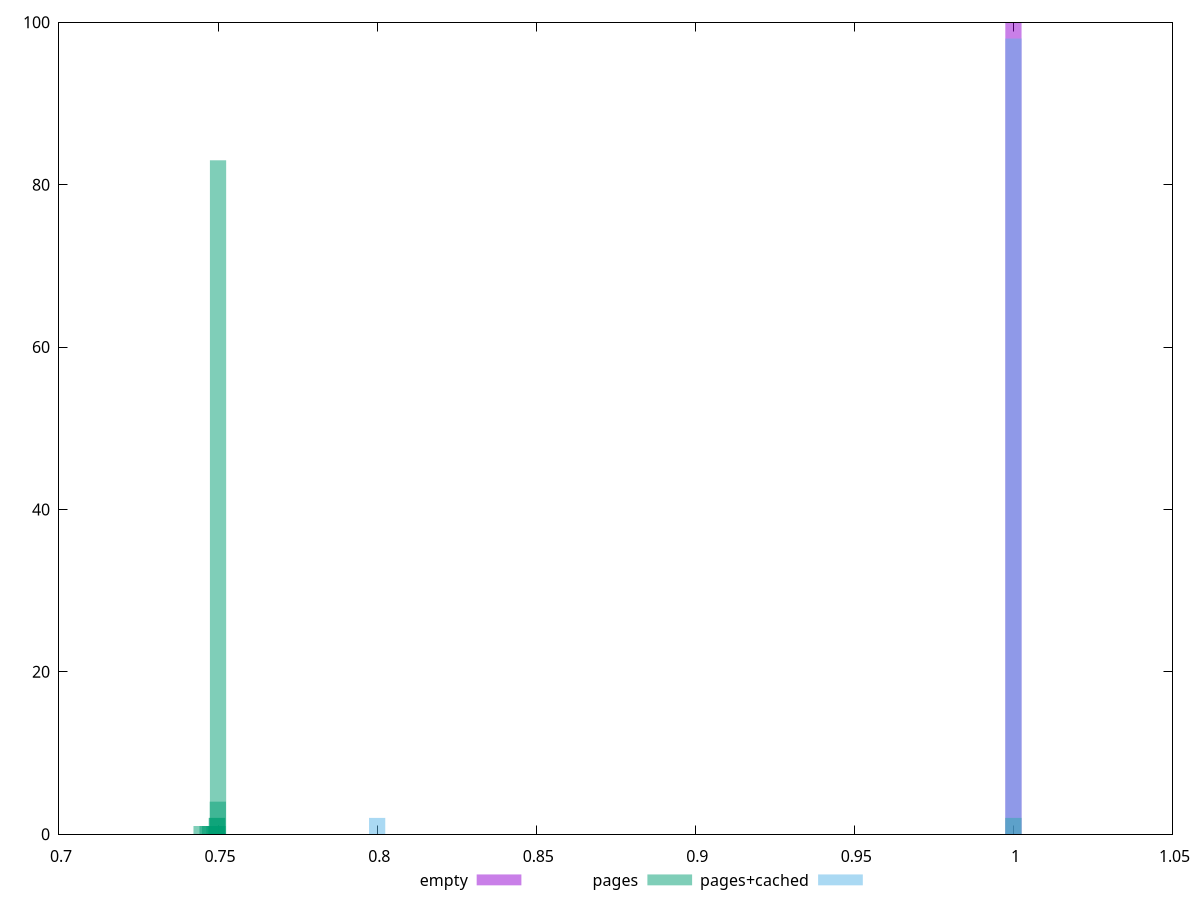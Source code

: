$_empty <<EOF
1 100
EOF
$_pages <<EOF
0.9999846871838578 2
0.749585728859758 2
0.7499885153878934 83
0.7475046651310591 1
0.74884728689151 1
0.7466990920747886 1
0.749451466683713 1
0.7499213842998708 4
0.7448194216101572 1
0.7497199910358031 2
0.7496528599477806 1
0.7498542532118483 1
EOF
$_pagesCached <<EOF
0.8 2
1 98
EOF
set key outside below
set terminal pngcairo
set output "report_00004_2020-11-02T20-21-41.718Z/uses-rel-preconnect/uses-rel-preconnect_empty_pages_pages+cached+hist.png"
set boxwidth 0.005103611567796856
set style fill transparent solid 0.5 noborder
set yrange [0:100]
plot $_empty title "empty" with boxes ,$_pages title "pages" with boxes ,$_pagesCached title "pages+cached" with boxes ,
